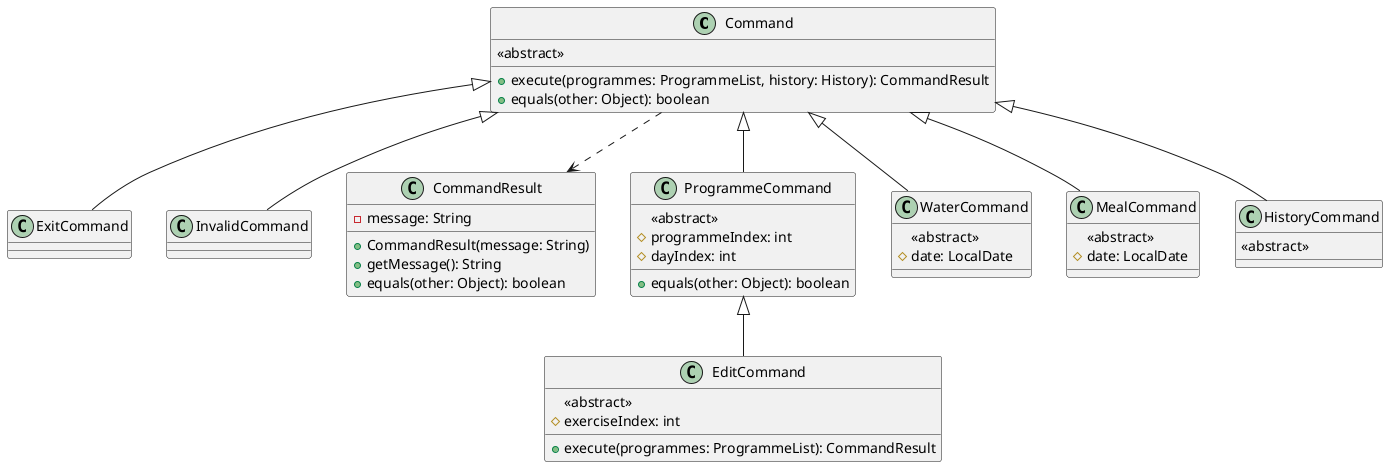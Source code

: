 @startuml

    class Command {
        <<abstract>>
        +execute(programmes: ProgrammeList, history: History): CommandResult
        +equals(other: Object): boolean
    }

    class ExitCommand {
    }

    class InvalidCommand {
    }

    class CommandResult {
        -message: String
        +CommandResult(message: String)
        +getMessage(): String
        +equals(other: Object): boolean
    }

    class ProgrammeCommand {
        <<abstract>>
        #programmeIndex: int
        #dayIndex: int
        +equals(other: Object): boolean
    }

    class EditCommand {
        <<abstract>>
        #exerciseIndex: int
        +execute(programmes: ProgrammeList): CommandResult
    }

    class WaterCommand {
        <<abstract>>
        #date: LocalDate
    }

    class MealCommand {
        <<abstract>>
        #date: LocalDate
    }

    class HistoryCommand{
        <<abstract>>
    }

    Command <|-- ProgrammeCommand
    Command <|-- ExitCommand
    Command <|-- InvalidCommand
    Command <|-- WaterCommand
    Command <|-- MealCommand
    Command <|-- HistoryCommand
    ProgrammeCommand <|-- EditCommand
    Command ..> CommandResult
@enduml